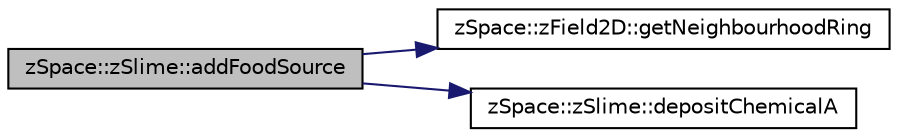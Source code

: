digraph "zSpace::zSlime::addFoodSource"
{
 // LATEX_PDF_SIZE
  edge [fontname="Helvetica",fontsize="10",labelfontname="Helvetica",labelfontsize="10"];
  node [fontname="Helvetica",fontsize="10",shape=record];
  rankdir="LR";
  Node4 [label="zSpace::zSlime::addFoodSource",height=0.2,width=0.4,color="black", fillcolor="grey75", style="filled", fontcolor="black",tooltip="This method adds a food source at the input index of the environment."];
  Node4 -> Node5 [color="midnightblue",fontsize="10",style="solid",fontname="Helvetica"];
  Node5 [label="zSpace::zField2D::getNeighbourhoodRing",height=0.2,width=0.4,color="black", fillcolor="white", style="filled",URL="$classz_space_1_1z_field2_d.html#af3c3e9ea62527292411c7358143b04db",tooltip="This method gets the ring neighbours of the field at the input index."];
  Node4 -> Node6 [color="midnightblue",fontsize="10",style="solid",fontname="Helvetica"];
  Node6 [label="zSpace::zSlime::depositChemicalA",height=0.2,width=0.4,color="black", fillcolor="white", style="filled",URL="$classz_space_1_1z_slime.html#a3eb15d7f9b1c526c0631cbe746b207c7",tooltip="This method deposits chemical A at the input environment Id."];
}
